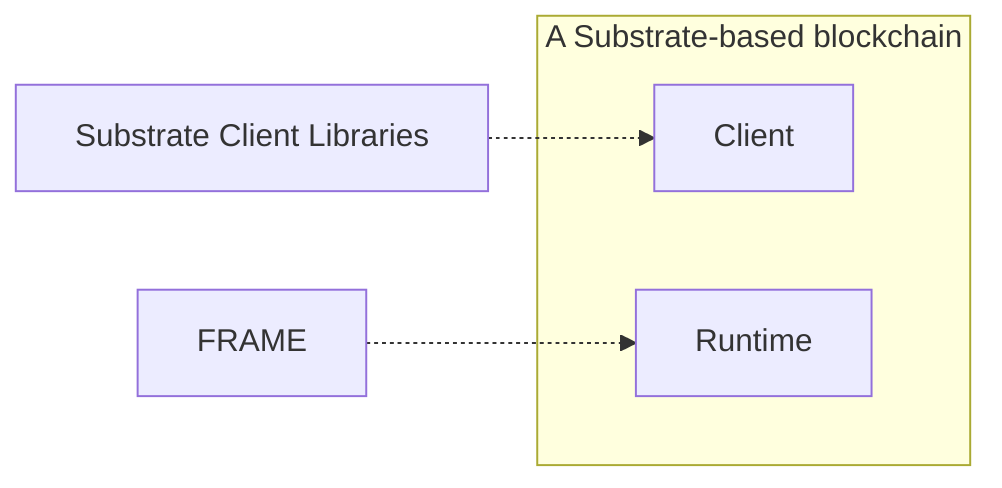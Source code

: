 flowchart LR
	subgraph SubstrateChain[A Substrate-based blockchain]
		Client
		Runtime
	end

    FRAME -.-> Runtime
    Substrate[Substrate Client Libraries] -.-> Client